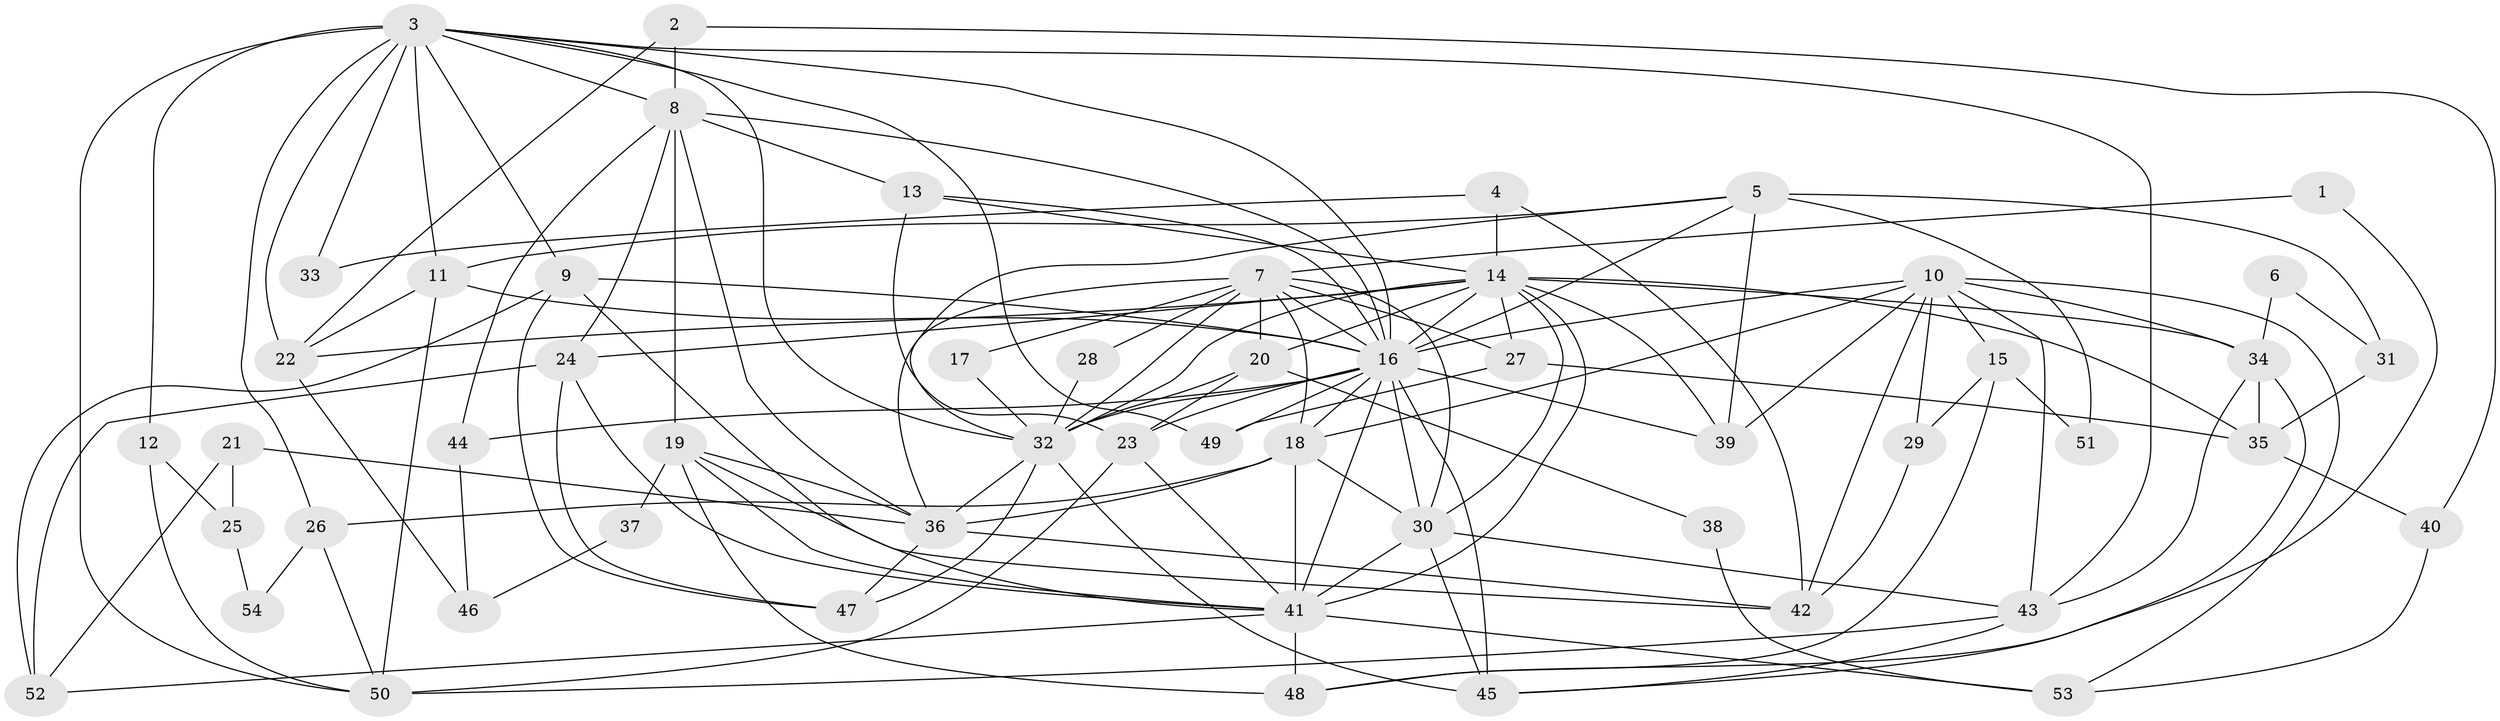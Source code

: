 // original degree distribution, {2: 0.1388888888888889, 3: 0.2777777777777778, 5: 0.1574074074074074, 4: 0.24074074074074073, 6: 0.1574074074074074, 7: 0.027777777777777776}
// Generated by graph-tools (version 1.1) at 2025/35/03/09/25 02:35:59]
// undirected, 54 vertices, 138 edges
graph export_dot {
graph [start="1"]
  node [color=gray90,style=filled];
  1;
  2;
  3;
  4;
  5;
  6;
  7;
  8;
  9;
  10;
  11;
  12;
  13;
  14;
  15;
  16;
  17;
  18;
  19;
  20;
  21;
  22;
  23;
  24;
  25;
  26;
  27;
  28;
  29;
  30;
  31;
  32;
  33;
  34;
  35;
  36;
  37;
  38;
  39;
  40;
  41;
  42;
  43;
  44;
  45;
  46;
  47;
  48;
  49;
  50;
  51;
  52;
  53;
  54;
  1 -- 7 [weight=1.0];
  1 -- 48 [weight=1.0];
  2 -- 8 [weight=1.0];
  2 -- 22 [weight=1.0];
  2 -- 40 [weight=1.0];
  3 -- 8 [weight=1.0];
  3 -- 9 [weight=1.0];
  3 -- 11 [weight=2.0];
  3 -- 12 [weight=1.0];
  3 -- 16 [weight=1.0];
  3 -- 22 [weight=1.0];
  3 -- 26 [weight=1.0];
  3 -- 32 [weight=2.0];
  3 -- 33 [weight=1.0];
  3 -- 43 [weight=1.0];
  3 -- 49 [weight=1.0];
  3 -- 50 [weight=1.0];
  4 -- 14 [weight=1.0];
  4 -- 33 [weight=1.0];
  4 -- 42 [weight=1.0];
  5 -- 11 [weight=1.0];
  5 -- 16 [weight=1.0];
  5 -- 31 [weight=1.0];
  5 -- 32 [weight=1.0];
  5 -- 39 [weight=1.0];
  5 -- 51 [weight=2.0];
  6 -- 31 [weight=1.0];
  6 -- 34 [weight=1.0];
  7 -- 16 [weight=2.0];
  7 -- 17 [weight=1.0];
  7 -- 18 [weight=1.0];
  7 -- 20 [weight=1.0];
  7 -- 27 [weight=1.0];
  7 -- 28 [weight=1.0];
  7 -- 30 [weight=1.0];
  7 -- 32 [weight=1.0];
  7 -- 36 [weight=1.0];
  8 -- 13 [weight=1.0];
  8 -- 16 [weight=1.0];
  8 -- 19 [weight=1.0];
  8 -- 24 [weight=1.0];
  8 -- 36 [weight=1.0];
  8 -- 44 [weight=1.0];
  9 -- 16 [weight=1.0];
  9 -- 41 [weight=1.0];
  9 -- 47 [weight=1.0];
  9 -- 52 [weight=2.0];
  10 -- 15 [weight=1.0];
  10 -- 16 [weight=1.0];
  10 -- 18 [weight=2.0];
  10 -- 29 [weight=3.0];
  10 -- 34 [weight=2.0];
  10 -- 39 [weight=1.0];
  10 -- 42 [weight=1.0];
  10 -- 43 [weight=1.0];
  10 -- 53 [weight=1.0];
  11 -- 16 [weight=1.0];
  11 -- 22 [weight=1.0];
  11 -- 50 [weight=2.0];
  12 -- 25 [weight=1.0];
  12 -- 50 [weight=1.0];
  13 -- 14 [weight=1.0];
  13 -- 16 [weight=1.0];
  13 -- 23 [weight=1.0];
  14 -- 16 [weight=1.0];
  14 -- 20 [weight=1.0];
  14 -- 22 [weight=1.0];
  14 -- 24 [weight=3.0];
  14 -- 27 [weight=2.0];
  14 -- 30 [weight=2.0];
  14 -- 32 [weight=1.0];
  14 -- 34 [weight=1.0];
  14 -- 35 [weight=1.0];
  14 -- 39 [weight=1.0];
  14 -- 41 [weight=1.0];
  15 -- 29 [weight=1.0];
  15 -- 48 [weight=1.0];
  15 -- 51 [weight=1.0];
  16 -- 18 [weight=1.0];
  16 -- 23 [weight=2.0];
  16 -- 30 [weight=2.0];
  16 -- 32 [weight=1.0];
  16 -- 39 [weight=1.0];
  16 -- 41 [weight=1.0];
  16 -- 44 [weight=1.0];
  16 -- 45 [weight=1.0];
  16 -- 49 [weight=2.0];
  17 -- 32 [weight=1.0];
  18 -- 26 [weight=1.0];
  18 -- 30 [weight=1.0];
  18 -- 36 [weight=1.0];
  18 -- 41 [weight=1.0];
  19 -- 36 [weight=1.0];
  19 -- 37 [weight=1.0];
  19 -- 41 [weight=1.0];
  19 -- 42 [weight=1.0];
  19 -- 48 [weight=1.0];
  20 -- 23 [weight=1.0];
  20 -- 32 [weight=2.0];
  20 -- 38 [weight=1.0];
  21 -- 25 [weight=1.0];
  21 -- 36 [weight=1.0];
  21 -- 52 [weight=1.0];
  22 -- 46 [weight=1.0];
  23 -- 41 [weight=1.0];
  23 -- 50 [weight=1.0];
  24 -- 41 [weight=1.0];
  24 -- 47 [weight=1.0];
  24 -- 52 [weight=1.0];
  25 -- 54 [weight=1.0];
  26 -- 50 [weight=1.0];
  26 -- 54 [weight=1.0];
  27 -- 35 [weight=1.0];
  27 -- 49 [weight=1.0];
  28 -- 32 [weight=1.0];
  29 -- 42 [weight=1.0];
  30 -- 41 [weight=1.0];
  30 -- 43 [weight=2.0];
  30 -- 45 [weight=1.0];
  31 -- 35 [weight=1.0];
  32 -- 36 [weight=1.0];
  32 -- 45 [weight=1.0];
  32 -- 47 [weight=1.0];
  34 -- 35 [weight=1.0];
  34 -- 43 [weight=1.0];
  34 -- 45 [weight=1.0];
  35 -- 40 [weight=1.0];
  36 -- 42 [weight=1.0];
  36 -- 47 [weight=1.0];
  37 -- 46 [weight=1.0];
  38 -- 53 [weight=1.0];
  40 -- 53 [weight=1.0];
  41 -- 48 [weight=2.0];
  41 -- 52 [weight=1.0];
  41 -- 53 [weight=1.0];
  43 -- 45 [weight=1.0];
  43 -- 50 [weight=1.0];
  44 -- 46 [weight=1.0];
}
